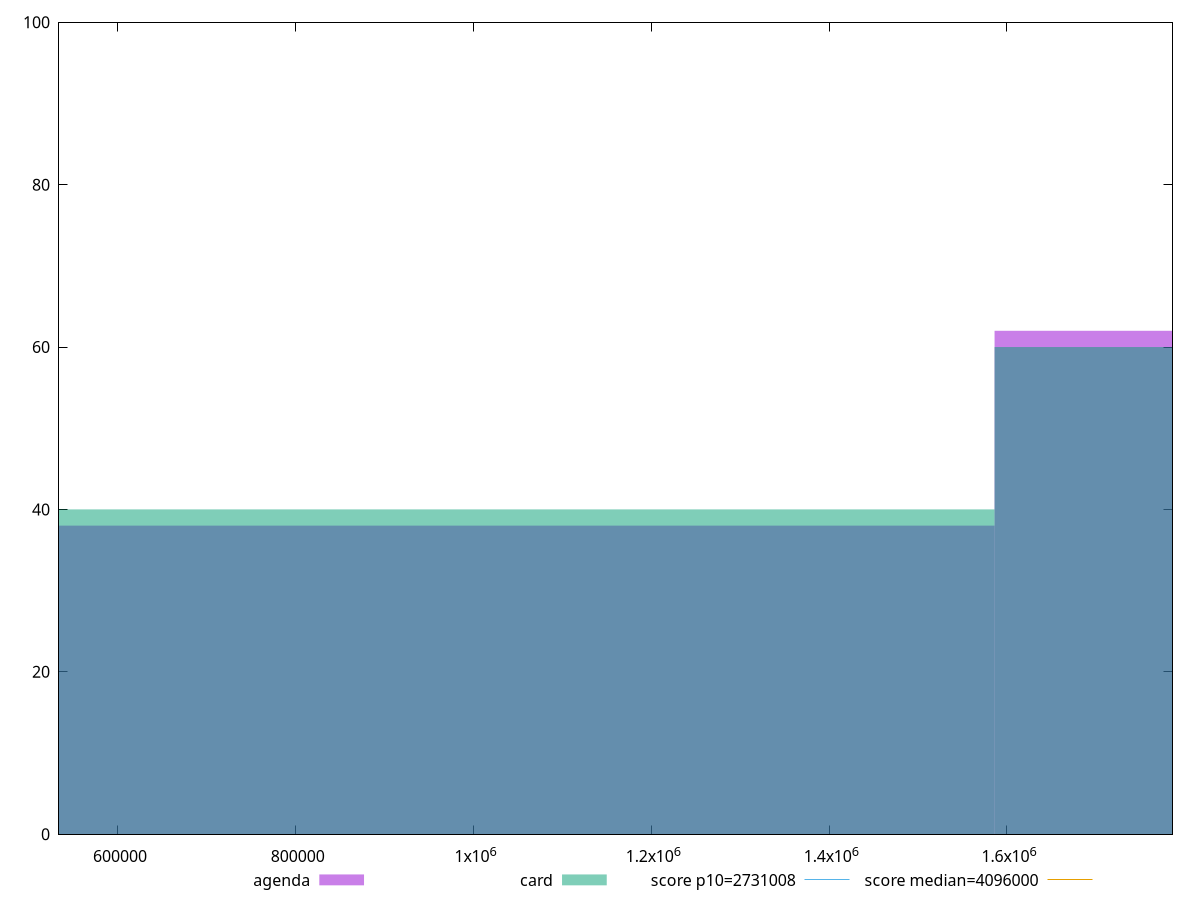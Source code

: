 reset

$agenda <<EOF
2114738.4407443013 62
1057369.2203721507 38
EOF

$card <<EOF
1057369.2203721507 40
2114738.4407443013 60
EOF

set key outside below
set boxwidth 1057369.2203721507
set xrange [533779:1786194]
set yrange [0:100]
set trange [0:100]
set style fill transparent solid 0.5 noborder

set parametric
set terminal svg size 640, 500 enhanced background rgb 'white'
set output "reports/report_00028_2021-02-24T12-49-42.674Z/total-byte-weight/comparison/histogram/1_vs_2.svg"

plot $agenda title "agenda" with boxes, \
     $card title "card" with boxes, \
     2731008,t title "score p10=2731008", \
     4096000,t title "score median=4096000"

reset
